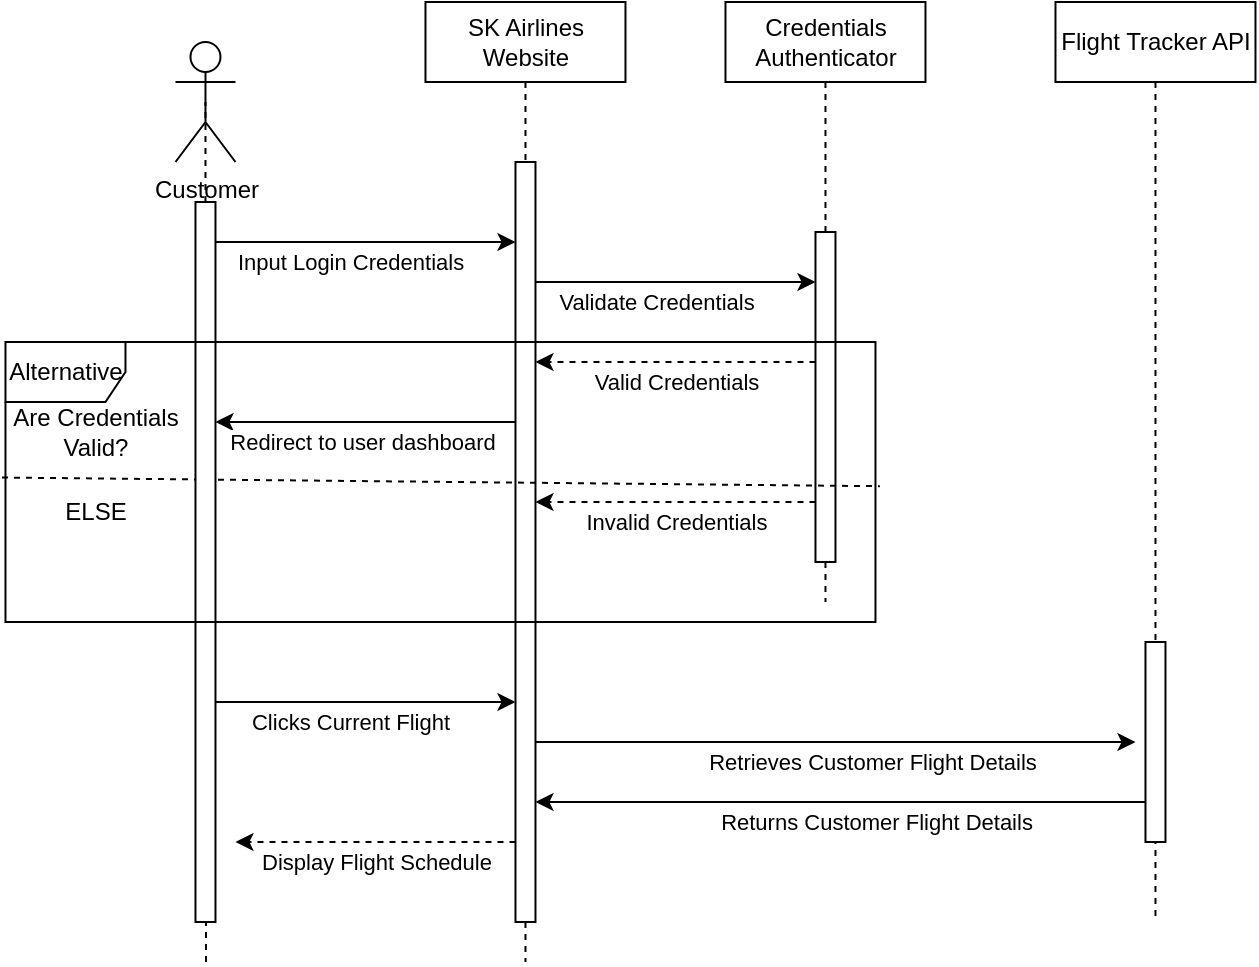 <mxfile version="21.6.1" type="github">
  <diagram name="Page-1" id="2YBvvXClWsGukQMizWep">
    <mxGraphModel dx="1050" dy="577" grid="1" gridSize="10" guides="1" tooltips="1" connect="1" arrows="1" fold="1" page="1" pageScale="1" pageWidth="850" pageHeight="1100" math="0" shadow="0">
      <root>
        <mxCell id="0" />
        <mxCell id="1" parent="0" />
        <mxCell id="5PVqohLn76PKxdNZeTSt-1" value="" style="endArrow=none;dashed=1;html=1;rounded=0;entryX=0.5;entryY=0.5;entryDx=0;entryDy=0;entryPerimeter=0;" edge="1" parent="1" source="5PVqohLn76PKxdNZeTSt-29" target="5PVqohLn76PKxdNZeTSt-2">
          <mxGeometry width="50" height="50" relative="1" as="geometry">
            <mxPoint x="186.74" y="560" as="sourcePoint" />
            <mxPoint x="186.74" y="240" as="targetPoint" />
          </mxGeometry>
        </mxCell>
        <mxCell id="5PVqohLn76PKxdNZeTSt-2" value="Customer" style="shape=umlActor;verticalLabelPosition=bottom;verticalAlign=top;html=1;outlineConnect=0;" vertex="1" parent="1">
          <mxGeometry x="166.74" y="130" width="30" height="60" as="geometry" />
        </mxCell>
        <mxCell id="5PVqohLn76PKxdNZeTSt-3" value="SK Airlines Website" style="shape=umlLifeline;perimeter=lifelinePerimeter;whiteSpace=wrap;html=1;container=0;dropTarget=0;collapsible=0;recursiveResize=0;outlineConnect=0;portConstraint=eastwest;newEdgeStyle={&quot;edgeStyle&quot;:&quot;elbowEdgeStyle&quot;,&quot;elbow&quot;:&quot;vertical&quot;,&quot;curved&quot;:0,&quot;rounded&quot;:0};" vertex="1" parent="1">
          <mxGeometry x="291.74" y="110" width="100" height="480" as="geometry" />
        </mxCell>
        <mxCell id="5PVqohLn76PKxdNZeTSt-4" value="" style="html=1;points=[];perimeter=orthogonalPerimeter;outlineConnect=0;targetShapes=umlLifeline;portConstraint=eastwest;newEdgeStyle={&quot;edgeStyle&quot;:&quot;elbowEdgeStyle&quot;,&quot;elbow&quot;:&quot;vertical&quot;,&quot;curved&quot;:0,&quot;rounded&quot;:0};" vertex="1" parent="5PVqohLn76PKxdNZeTSt-3">
          <mxGeometry x="45" y="80" width="10" height="380" as="geometry" />
        </mxCell>
        <mxCell id="5PVqohLn76PKxdNZeTSt-5" value="Credentials Authenticator" style="shape=umlLifeline;perimeter=lifelinePerimeter;whiteSpace=wrap;html=1;container=0;dropTarget=0;collapsible=0;recursiveResize=0;outlineConnect=0;portConstraint=eastwest;newEdgeStyle={&quot;edgeStyle&quot;:&quot;elbowEdgeStyle&quot;,&quot;elbow&quot;:&quot;vertical&quot;,&quot;curved&quot;:0,&quot;rounded&quot;:0};" vertex="1" parent="1">
          <mxGeometry x="441.74" y="110" width="100" height="300" as="geometry" />
        </mxCell>
        <mxCell id="5PVqohLn76PKxdNZeTSt-6" value="" style="html=1;points=[];perimeter=orthogonalPerimeter;outlineConnect=0;targetShapes=umlLifeline;portConstraint=eastwest;newEdgeStyle={&quot;edgeStyle&quot;:&quot;elbowEdgeStyle&quot;,&quot;elbow&quot;:&quot;vertical&quot;,&quot;curved&quot;:0,&quot;rounded&quot;:0};" vertex="1" parent="5PVqohLn76PKxdNZeTSt-5">
          <mxGeometry x="45" y="115" width="10" height="165" as="geometry" />
        </mxCell>
        <mxCell id="5PVqohLn76PKxdNZeTSt-7" value="Flight Tracker API" style="shape=umlLifeline;perimeter=lifelinePerimeter;whiteSpace=wrap;html=1;container=0;dropTarget=0;collapsible=0;recursiveResize=0;outlineConnect=0;portConstraint=eastwest;newEdgeStyle={&quot;edgeStyle&quot;:&quot;elbowEdgeStyle&quot;,&quot;elbow&quot;:&quot;vertical&quot;,&quot;curved&quot;:0,&quot;rounded&quot;:0};" vertex="1" parent="1">
          <mxGeometry x="606.74" y="110" width="100" height="460" as="geometry" />
        </mxCell>
        <mxCell id="5PVqohLn76PKxdNZeTSt-8" value="" style="html=1;points=[];perimeter=orthogonalPerimeter;outlineConnect=0;targetShapes=umlLifeline;portConstraint=eastwest;newEdgeStyle={&quot;edgeStyle&quot;:&quot;elbowEdgeStyle&quot;,&quot;elbow&quot;:&quot;vertical&quot;,&quot;curved&quot;:0,&quot;rounded&quot;:0};" vertex="1" parent="5PVqohLn76PKxdNZeTSt-7">
          <mxGeometry x="45" y="320" width="10" height="100" as="geometry" />
        </mxCell>
        <mxCell id="5PVqohLn76PKxdNZeTSt-9" value="" style="endArrow=classic;html=1;rounded=0;" edge="1" parent="1">
          <mxGeometry width="50" height="50" relative="1" as="geometry">
            <mxPoint x="186.74" y="230" as="sourcePoint" />
            <mxPoint x="336.74" y="230" as="targetPoint" />
          </mxGeometry>
        </mxCell>
        <mxCell id="5PVqohLn76PKxdNZeTSt-10" value="Input Login Credentials" style="edgeLabel;html=1;align=center;verticalAlign=middle;resizable=0;points=[];" vertex="1" connectable="0" parent="5PVqohLn76PKxdNZeTSt-9">
          <mxGeometry x="0.339" y="-2" relative="1" as="geometry">
            <mxPoint x="-33" y="8" as="offset" />
          </mxGeometry>
        </mxCell>
        <mxCell id="5PVqohLn76PKxdNZeTSt-11" value="" style="endArrow=classic;html=1;rounded=0;" edge="1" parent="1" target="5PVqohLn76PKxdNZeTSt-6">
          <mxGeometry width="50" height="50" relative="1" as="geometry">
            <mxPoint x="346.74" y="250" as="sourcePoint" />
            <mxPoint x="496.74" y="250" as="targetPoint" />
          </mxGeometry>
        </mxCell>
        <mxCell id="5PVqohLn76PKxdNZeTSt-12" value="Validate Credentials" style="edgeLabel;html=1;align=center;verticalAlign=middle;resizable=0;points=[];" vertex="1" connectable="0" parent="5PVqohLn76PKxdNZeTSt-11">
          <mxGeometry x="0.339" y="-2" relative="1" as="geometry">
            <mxPoint x="-33" y="8" as="offset" />
          </mxGeometry>
        </mxCell>
        <mxCell id="5PVqohLn76PKxdNZeTSt-13" value="" style="endArrow=classic;html=1;rounded=0;dashed=1;" edge="1" parent="1">
          <mxGeometry width="50" height="50" relative="1" as="geometry">
            <mxPoint x="486.74" y="290" as="sourcePoint" />
            <mxPoint x="346.74" y="290" as="targetPoint" />
          </mxGeometry>
        </mxCell>
        <mxCell id="5PVqohLn76PKxdNZeTSt-14" value="Valid Credentials" style="edgeLabel;html=1;align=center;verticalAlign=middle;resizable=0;points=[];" vertex="1" connectable="0" parent="5PVqohLn76PKxdNZeTSt-13">
          <mxGeometry x="0.339" y="-2" relative="1" as="geometry">
            <mxPoint x="24" y="12" as="offset" />
          </mxGeometry>
        </mxCell>
        <mxCell id="5PVqohLn76PKxdNZeTSt-15" value="" style="endArrow=none;dashed=1;html=1;rounded=0;exitX=-0.004;exitY=0.484;exitDx=0;exitDy=0;exitPerimeter=0;entryX=1.003;entryY=0.597;entryDx=0;entryDy=0;entryPerimeter=0;" edge="1" parent="1" source="5PVqohLn76PKxdNZeTSt-30">
          <mxGeometry width="50" height="50" relative="1" as="geometry">
            <mxPoint x="146.74" y="347.9" as="sourcePoint" />
            <mxPoint x="518.96" y="352.1" as="targetPoint" />
          </mxGeometry>
        </mxCell>
        <mxCell id="5PVqohLn76PKxdNZeTSt-16" value="" style="endArrow=classic;html=1;rounded=0;" edge="1" parent="1">
          <mxGeometry width="50" height="50" relative="1" as="geometry">
            <mxPoint x="336.74" y="320" as="sourcePoint" />
            <mxPoint x="186.74" y="320" as="targetPoint" />
          </mxGeometry>
        </mxCell>
        <mxCell id="5PVqohLn76PKxdNZeTSt-17" value="Redirect to user dashboard" style="edgeLabel;html=1;align=center;verticalAlign=middle;resizable=0;points=[];" vertex="1" connectable="0" parent="5PVqohLn76PKxdNZeTSt-16">
          <mxGeometry x="0.339" y="-2" relative="1" as="geometry">
            <mxPoint x="24" y="12" as="offset" />
          </mxGeometry>
        </mxCell>
        <mxCell id="5PVqohLn76PKxdNZeTSt-18" value="" style="endArrow=classic;html=1;rounded=0;dashed=1;" edge="1" parent="1">
          <mxGeometry width="50" height="50" relative="1" as="geometry">
            <mxPoint x="486.74" y="360" as="sourcePoint" />
            <mxPoint x="346.74" y="360" as="targetPoint" />
          </mxGeometry>
        </mxCell>
        <mxCell id="5PVqohLn76PKxdNZeTSt-19" value="Invalid Credentials" style="edgeLabel;html=1;align=center;verticalAlign=middle;resizable=0;points=[];" vertex="1" connectable="0" parent="5PVqohLn76PKxdNZeTSt-18">
          <mxGeometry x="0.339" y="-2" relative="1" as="geometry">
            <mxPoint x="24" y="12" as="offset" />
          </mxGeometry>
        </mxCell>
        <mxCell id="5PVqohLn76PKxdNZeTSt-20" value="" style="endArrow=classic;html=1;rounded=0;" edge="1" parent="1">
          <mxGeometry width="50" height="50" relative="1" as="geometry">
            <mxPoint x="186.74" y="460" as="sourcePoint" />
            <mxPoint x="336.74" y="460" as="targetPoint" />
          </mxGeometry>
        </mxCell>
        <mxCell id="5PVqohLn76PKxdNZeTSt-21" value="Clicks Current Flight" style="edgeLabel;html=1;align=center;verticalAlign=middle;resizable=0;points=[];" vertex="1" connectable="0" parent="5PVqohLn76PKxdNZeTSt-20">
          <mxGeometry x="0.339" y="-2" relative="1" as="geometry">
            <mxPoint x="-33" y="8" as="offset" />
          </mxGeometry>
        </mxCell>
        <mxCell id="5PVqohLn76PKxdNZeTSt-22" value="" style="endArrow=classic;html=1;rounded=0;" edge="1" parent="1">
          <mxGeometry width="50" height="50" relative="1" as="geometry">
            <mxPoint x="346.74" y="480" as="sourcePoint" />
            <mxPoint x="646.74" y="480" as="targetPoint" />
          </mxGeometry>
        </mxCell>
        <mxCell id="5PVqohLn76PKxdNZeTSt-23" value="Retrieves Customer Flight Details" style="edgeLabel;html=1;align=center;verticalAlign=middle;resizable=0;points=[];" vertex="1" connectable="0" parent="5PVqohLn76PKxdNZeTSt-22">
          <mxGeometry x="0.339" y="-2" relative="1" as="geometry">
            <mxPoint x="-33" y="8" as="offset" />
          </mxGeometry>
        </mxCell>
        <mxCell id="5PVqohLn76PKxdNZeTSt-24" value="" style="endArrow=classic;html=1;rounded=0;" edge="1" parent="1">
          <mxGeometry width="50" height="50" relative="1" as="geometry">
            <mxPoint x="651.74" y="510" as="sourcePoint" />
            <mxPoint x="346.74" y="510" as="targetPoint" />
          </mxGeometry>
        </mxCell>
        <mxCell id="5PVqohLn76PKxdNZeTSt-25" value="Returns Customer Flight Details" style="edgeLabel;html=1;align=center;verticalAlign=middle;resizable=0;points=[];" vertex="1" connectable="0" parent="5PVqohLn76PKxdNZeTSt-24">
          <mxGeometry x="0.339" y="-2" relative="1" as="geometry">
            <mxPoint x="69" y="12" as="offset" />
          </mxGeometry>
        </mxCell>
        <mxCell id="5PVqohLn76PKxdNZeTSt-26" value="" style="endArrow=classic;html=1;rounded=0;dashed=1;" edge="1" parent="1">
          <mxGeometry width="50" height="50" relative="1" as="geometry">
            <mxPoint x="336.74" y="530" as="sourcePoint" />
            <mxPoint x="196.74" y="530" as="targetPoint" />
          </mxGeometry>
        </mxCell>
        <mxCell id="5PVqohLn76PKxdNZeTSt-27" value="Display Flight Schedule" style="edgeLabel;html=1;align=center;verticalAlign=middle;resizable=0;points=[];" vertex="1" connectable="0" parent="5PVqohLn76PKxdNZeTSt-26">
          <mxGeometry x="0.339" y="-2" relative="1" as="geometry">
            <mxPoint x="24" y="12" as="offset" />
          </mxGeometry>
        </mxCell>
        <mxCell id="5PVqohLn76PKxdNZeTSt-28" value="" style="endArrow=none;dashed=1;html=1;rounded=0;entryX=0.5;entryY=0.5;entryDx=0;entryDy=0;entryPerimeter=0;" edge="1" parent="1" target="5PVqohLn76PKxdNZeTSt-29">
          <mxGeometry width="50" height="50" relative="1" as="geometry">
            <mxPoint x="182" y="590" as="sourcePoint" />
            <mxPoint x="186.74" y="160" as="targetPoint" />
          </mxGeometry>
        </mxCell>
        <mxCell id="5PVqohLn76PKxdNZeTSt-29" value="" style="rounded=0;whiteSpace=wrap;html=1;" vertex="1" parent="1">
          <mxGeometry x="176.74" y="210" width="10" height="360" as="geometry" />
        </mxCell>
        <mxCell id="5PVqohLn76PKxdNZeTSt-30" value="Alternative" style="shape=umlFrame;whiteSpace=wrap;html=1;pointerEvents=0;" vertex="1" parent="1">
          <mxGeometry x="81.74" y="280" width="435" height="140" as="geometry" />
        </mxCell>
        <mxCell id="5PVqohLn76PKxdNZeTSt-55" value="Are Credentials Valid?" style="text;html=1;strokeColor=none;fillColor=none;align=center;verticalAlign=middle;whiteSpace=wrap;rounded=0;" vertex="1" parent="1">
          <mxGeometry x="81.74" y="310" width="90" height="30" as="geometry" />
        </mxCell>
        <mxCell id="5PVqohLn76PKxdNZeTSt-56" value="ELSE" style="text;html=1;strokeColor=none;fillColor=none;align=center;verticalAlign=middle;whiteSpace=wrap;rounded=0;" vertex="1" parent="1">
          <mxGeometry x="81.74" y="350" width="90" height="30" as="geometry" />
        </mxCell>
      </root>
    </mxGraphModel>
  </diagram>
</mxfile>
